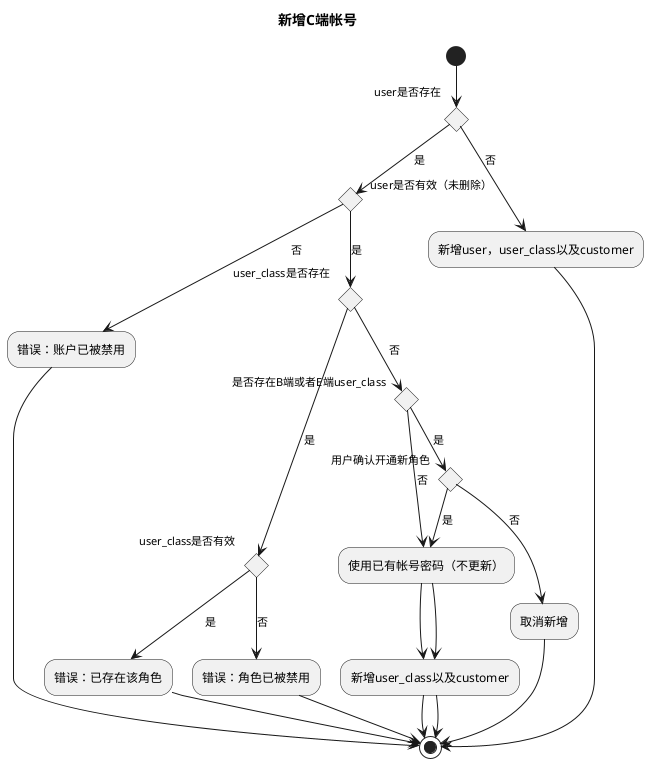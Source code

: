 @startuml
title 新增C端帐号
(*)  --> if "user是否存在" then
        --> [是] if "user是否有效（未删除）" then
            --> [否] "错误：账户已被禁用"
            -->(*)
        else
            --> [是] if "user_class是否存在" then
                --> [是] if "user_class是否有效" then
                        --> [是] "错误：已存在该角色"
                        -->(*)
                    else
                        --> [否] "错误：角色已被禁用"
                        -->(*)
                    endif
            else
                --> [否] if "是否存在B端或者E端user_class" then
                    --> [否] "使用已有帐号密码（不更新）"
                    --> "新增user_class以及customer"
                    -->(*)
                else
                    --> [是] if "用户确认开通新角色" then
                        --> [是] "使用已有帐号密码（不更新）"
                        --> "新增user_class以及customer"
                        -->(*)
                    else
                        --> [否] "取消新增"
                        -->(*)
                    endif
                endif
            endif
        endif
    else
        --> [否] "新增user，user_class以及customer"
        -->(*)
    endif
@enduml